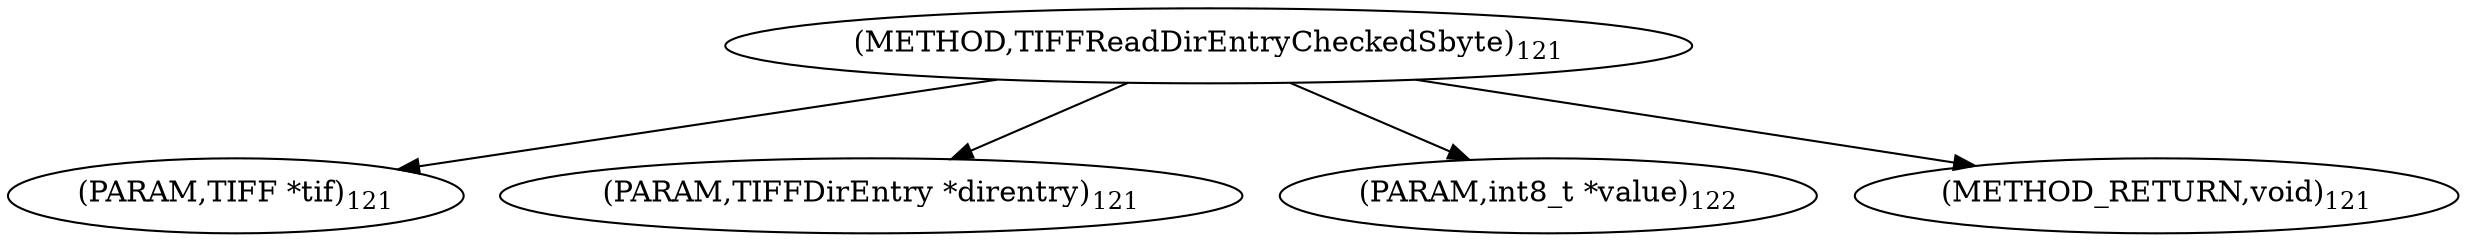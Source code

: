 digraph "TIFFReadDirEntryCheckedSbyte" {  
"78079" [label = <(METHOD,TIFFReadDirEntryCheckedSbyte)<SUB>121</SUB>> ]
"78080" [label = <(PARAM,TIFF *tif)<SUB>121</SUB>> ]
"78081" [label = <(PARAM,TIFFDirEntry *direntry)<SUB>121</SUB>> ]
"78082" [label = <(PARAM,int8_t *value)<SUB>122</SUB>> ]
"78083" [label = <(METHOD_RETURN,void)<SUB>121</SUB>> ]
  "78079" -> "78080" 
  "78079" -> "78081" 
  "78079" -> "78082" 
  "78079" -> "78083" 
}
